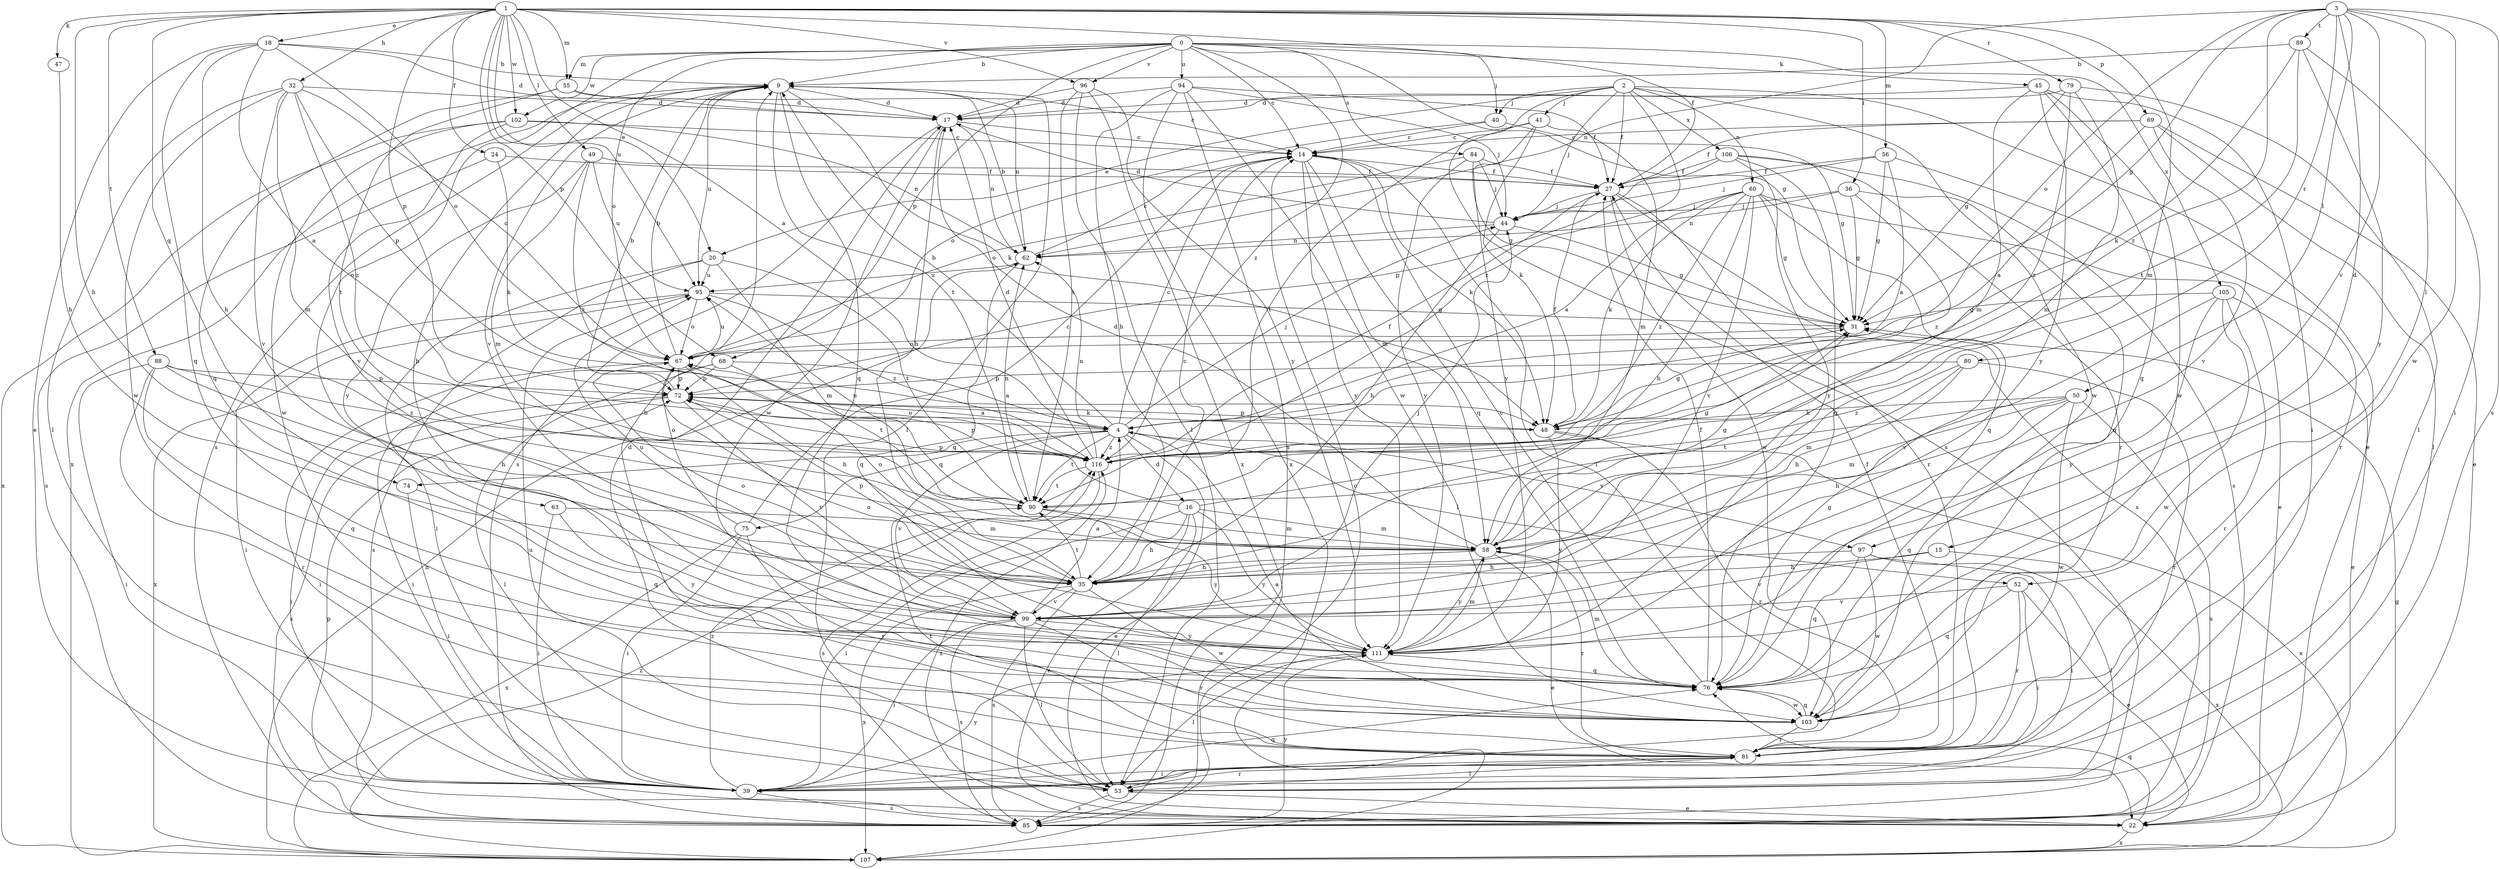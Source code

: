strict digraph  {
0;
1;
2;
3;
4;
9;
14;
15;
16;
17;
18;
20;
22;
24;
27;
31;
32;
35;
36;
39;
40;
41;
44;
45;
47;
48;
49;
50;
52;
53;
55;
56;
58;
60;
62;
63;
67;
68;
69;
72;
74;
75;
76;
79;
80;
81;
84;
85;
88;
89;
90;
94;
95;
96;
97;
99;
102;
103;
105;
106;
107;
111;
116;
0 -> 9  [label=b];
0 -> 14  [label=c];
0 -> 31  [label=g];
0 -> 40  [label=j];
0 -> 45  [label=k];
0 -> 55  [label=m];
0 -> 63  [label=o];
0 -> 67  [label=o];
0 -> 68  [label=p];
0 -> 84  [label=s];
0 -> 94  [label=u];
0 -> 96  [label=v];
0 -> 102  [label=w];
0 -> 105  [label=x];
0 -> 116  [label=z];
1 -> 4  [label=a];
1 -> 18  [label=e];
1 -> 20  [label=e];
1 -> 24  [label=f];
1 -> 27  [label=f];
1 -> 32  [label=h];
1 -> 35  [label=h];
1 -> 36  [label=i];
1 -> 47  [label=k];
1 -> 49  [label=l];
1 -> 55  [label=m];
1 -> 56  [label=m];
1 -> 58  [label=m];
1 -> 68  [label=p];
1 -> 69  [label=p];
1 -> 72  [label=p];
1 -> 74  [label=q];
1 -> 79  [label=r];
1 -> 88  [label=t];
1 -> 95  [label=u];
1 -> 96  [label=v];
1 -> 102  [label=w];
2 -> 20  [label=e];
2 -> 22  [label=e];
2 -> 27  [label=f];
2 -> 40  [label=j];
2 -> 41  [label=j];
2 -> 44  [label=j];
2 -> 60  [label=n];
2 -> 85  [label=s];
2 -> 103  [label=w];
2 -> 106  [label=x];
2 -> 116  [label=z];
3 -> 15  [label=d];
3 -> 31  [label=g];
3 -> 50  [label=l];
3 -> 52  [label=l];
3 -> 62  [label=n];
3 -> 67  [label=o];
3 -> 80  [label=r];
3 -> 85  [label=s];
3 -> 89  [label=t];
3 -> 97  [label=v];
3 -> 103  [label=w];
3 -> 116  [label=z];
4 -> 9  [label=b];
4 -> 14  [label=c];
4 -> 16  [label=d];
4 -> 22  [label=e];
4 -> 44  [label=j];
4 -> 52  [label=l];
4 -> 74  [label=q];
4 -> 75  [label=q];
4 -> 90  [label=t];
4 -> 97  [label=v];
4 -> 99  [label=v];
4 -> 116  [label=z];
9 -> 17  [label=d];
9 -> 48  [label=k];
9 -> 53  [label=l];
9 -> 62  [label=n];
9 -> 76  [label=q];
9 -> 85  [label=s];
9 -> 90  [label=t];
9 -> 95  [label=u];
9 -> 99  [label=v];
9 -> 107  [label=x];
14 -> 27  [label=f];
14 -> 48  [label=k];
14 -> 53  [label=l];
14 -> 58  [label=m];
14 -> 76  [label=q];
14 -> 111  [label=y];
15 -> 35  [label=h];
15 -> 99  [label=v];
15 -> 107  [label=x];
16 -> 22  [label=e];
16 -> 31  [label=g];
16 -> 35  [label=h];
16 -> 39  [label=i];
16 -> 53  [label=l];
16 -> 58  [label=m];
16 -> 72  [label=p];
16 -> 111  [label=y];
17 -> 14  [label=c];
17 -> 35  [label=h];
17 -> 62  [label=n];
17 -> 85  [label=s];
17 -> 103  [label=w];
18 -> 4  [label=a];
18 -> 9  [label=b];
18 -> 17  [label=d];
18 -> 22  [label=e];
18 -> 35  [label=h];
18 -> 67  [label=o];
18 -> 76  [label=q];
20 -> 39  [label=i];
20 -> 58  [label=m];
20 -> 85  [label=s];
20 -> 90  [label=t];
20 -> 95  [label=u];
22 -> 72  [label=p];
22 -> 76  [label=q];
22 -> 107  [label=x];
22 -> 116  [label=z];
24 -> 27  [label=f];
24 -> 48  [label=k];
24 -> 85  [label=s];
27 -> 44  [label=j];
27 -> 81  [label=r];
27 -> 85  [label=s];
27 -> 103  [label=w];
31 -> 67  [label=o];
32 -> 17  [label=d];
32 -> 53  [label=l];
32 -> 58  [label=m];
32 -> 67  [label=o];
32 -> 72  [label=p];
32 -> 99  [label=v];
32 -> 103  [label=w];
32 -> 116  [label=z];
35 -> 14  [label=c];
35 -> 67  [label=o];
35 -> 72  [label=p];
35 -> 85  [label=s];
35 -> 90  [label=t];
35 -> 99  [label=v];
35 -> 103  [label=w];
35 -> 107  [label=x];
36 -> 31  [label=g];
36 -> 44  [label=j];
36 -> 62  [label=n];
36 -> 76  [label=q];
36 -> 116  [label=z];
39 -> 76  [label=q];
39 -> 85  [label=s];
39 -> 111  [label=y];
39 -> 116  [label=z];
40 -> 14  [label=c];
40 -> 31  [label=g];
40 -> 67  [label=o];
41 -> 14  [label=c];
41 -> 48  [label=k];
41 -> 58  [label=m];
41 -> 90  [label=t];
41 -> 111  [label=y];
44 -> 17  [label=d];
44 -> 31  [label=g];
44 -> 35  [label=h];
44 -> 62  [label=n];
45 -> 17  [label=d];
45 -> 39  [label=i];
45 -> 58  [label=m];
45 -> 76  [label=q];
45 -> 103  [label=w];
45 -> 111  [label=y];
47 -> 35  [label=h];
48 -> 27  [label=f];
48 -> 31  [label=g];
48 -> 72  [label=p];
48 -> 81  [label=r];
48 -> 107  [label=x];
48 -> 111  [label=y];
49 -> 27  [label=f];
49 -> 58  [label=m];
49 -> 95  [label=u];
49 -> 111  [label=y];
49 -> 116  [label=z];
50 -> 35  [label=h];
50 -> 48  [label=k];
50 -> 58  [label=m];
50 -> 76  [label=q];
50 -> 85  [label=s];
50 -> 90  [label=t];
50 -> 103  [label=w];
52 -> 22  [label=e];
52 -> 39  [label=i];
52 -> 76  [label=q];
52 -> 81  [label=r];
52 -> 99  [label=v];
53 -> 17  [label=d];
53 -> 22  [label=e];
53 -> 81  [label=r];
53 -> 85  [label=s];
53 -> 95  [label=u];
55 -> 14  [label=c];
55 -> 17  [label=d];
55 -> 76  [label=q];
55 -> 90  [label=t];
56 -> 4  [label=a];
56 -> 27  [label=f];
56 -> 31  [label=g];
56 -> 44  [label=j];
56 -> 81  [label=r];
58 -> 17  [label=d];
58 -> 22  [label=e];
58 -> 31  [label=g];
58 -> 35  [label=h];
58 -> 81  [label=r];
58 -> 111  [label=y];
60 -> 4  [label=a];
60 -> 22  [label=e];
60 -> 31  [label=g];
60 -> 35  [label=h];
60 -> 44  [label=j];
60 -> 48  [label=k];
60 -> 76  [label=q];
60 -> 99  [label=v];
60 -> 116  [label=z];
62 -> 9  [label=b];
62 -> 14  [label=c];
62 -> 76  [label=q];
62 -> 95  [label=u];
63 -> 39  [label=i];
63 -> 58  [label=m];
63 -> 111  [label=y];
67 -> 9  [label=b];
67 -> 35  [label=h];
67 -> 39  [label=i];
67 -> 72  [label=p];
67 -> 95  [label=u];
68 -> 4  [label=a];
68 -> 39  [label=i];
68 -> 53  [label=l];
68 -> 72  [label=p];
68 -> 90  [label=t];
69 -> 4  [label=a];
69 -> 14  [label=c];
69 -> 22  [label=e];
69 -> 27  [label=f];
69 -> 53  [label=l];
69 -> 99  [label=v];
72 -> 4  [label=a];
72 -> 9  [label=b];
72 -> 39  [label=i];
72 -> 48  [label=k];
72 -> 85  [label=s];
72 -> 99  [label=v];
74 -> 39  [label=i];
74 -> 76  [label=q];
75 -> 14  [label=c];
75 -> 39  [label=i];
75 -> 67  [label=o];
75 -> 81  [label=r];
75 -> 107  [label=x];
76 -> 14  [label=c];
76 -> 27  [label=f];
76 -> 31  [label=g];
76 -> 58  [label=m];
76 -> 103  [label=w];
79 -> 17  [label=d];
79 -> 31  [label=g];
79 -> 53  [label=l];
79 -> 58  [label=m];
79 -> 116  [label=z];
80 -> 35  [label=h];
80 -> 58  [label=m];
80 -> 72  [label=p];
80 -> 81  [label=r];
80 -> 116  [label=z];
81 -> 9  [label=b];
81 -> 27  [label=f];
81 -> 39  [label=i];
81 -> 53  [label=l];
81 -> 90  [label=t];
84 -> 27  [label=f];
84 -> 31  [label=g];
84 -> 44  [label=j];
84 -> 67  [label=o];
84 -> 111  [label=y];
85 -> 14  [label=c];
85 -> 111  [label=y];
88 -> 35  [label=h];
88 -> 39  [label=i];
88 -> 72  [label=p];
88 -> 76  [label=q];
88 -> 81  [label=r];
88 -> 116  [label=z];
89 -> 9  [label=b];
89 -> 39  [label=i];
89 -> 48  [label=k];
89 -> 90  [label=t];
89 -> 111  [label=y];
90 -> 58  [label=m];
90 -> 62  [label=n];
90 -> 95  [label=u];
90 -> 111  [label=y];
94 -> 17  [label=d];
94 -> 27  [label=f];
94 -> 35  [label=h];
94 -> 44  [label=j];
94 -> 85  [label=s];
94 -> 103  [label=w];
94 -> 107  [label=x];
95 -> 31  [label=g];
95 -> 39  [label=i];
95 -> 67  [label=o];
95 -> 107  [label=x];
95 -> 116  [label=z];
96 -> 17  [label=d];
96 -> 53  [label=l];
96 -> 90  [label=t];
96 -> 107  [label=x];
96 -> 111  [label=y];
97 -> 35  [label=h];
97 -> 39  [label=i];
97 -> 53  [label=l];
97 -> 76  [label=q];
97 -> 103  [label=w];
99 -> 4  [label=a];
99 -> 39  [label=i];
99 -> 44  [label=j];
99 -> 53  [label=l];
99 -> 67  [label=o];
99 -> 81  [label=r];
99 -> 85  [label=s];
99 -> 95  [label=u];
99 -> 111  [label=y];
102 -> 14  [label=c];
102 -> 62  [label=n];
102 -> 99  [label=v];
102 -> 103  [label=w];
102 -> 107  [label=x];
103 -> 4  [label=a];
103 -> 76  [label=q];
103 -> 81  [label=r];
105 -> 22  [label=e];
105 -> 31  [label=g];
105 -> 81  [label=r];
105 -> 99  [label=v];
105 -> 103  [label=w];
105 -> 111  [label=y];
106 -> 27  [label=f];
106 -> 72  [label=p];
106 -> 76  [label=q];
106 -> 81  [label=r];
106 -> 85  [label=s];
106 -> 111  [label=y];
107 -> 31  [label=g];
107 -> 62  [label=n];
107 -> 116  [label=z];
111 -> 9  [label=b];
111 -> 53  [label=l];
111 -> 58  [label=m];
111 -> 67  [label=o];
111 -> 76  [label=q];
116 -> 17  [label=d];
116 -> 27  [label=f];
116 -> 62  [label=n];
116 -> 67  [label=o];
116 -> 72  [label=p];
116 -> 85  [label=s];
116 -> 90  [label=t];
}
